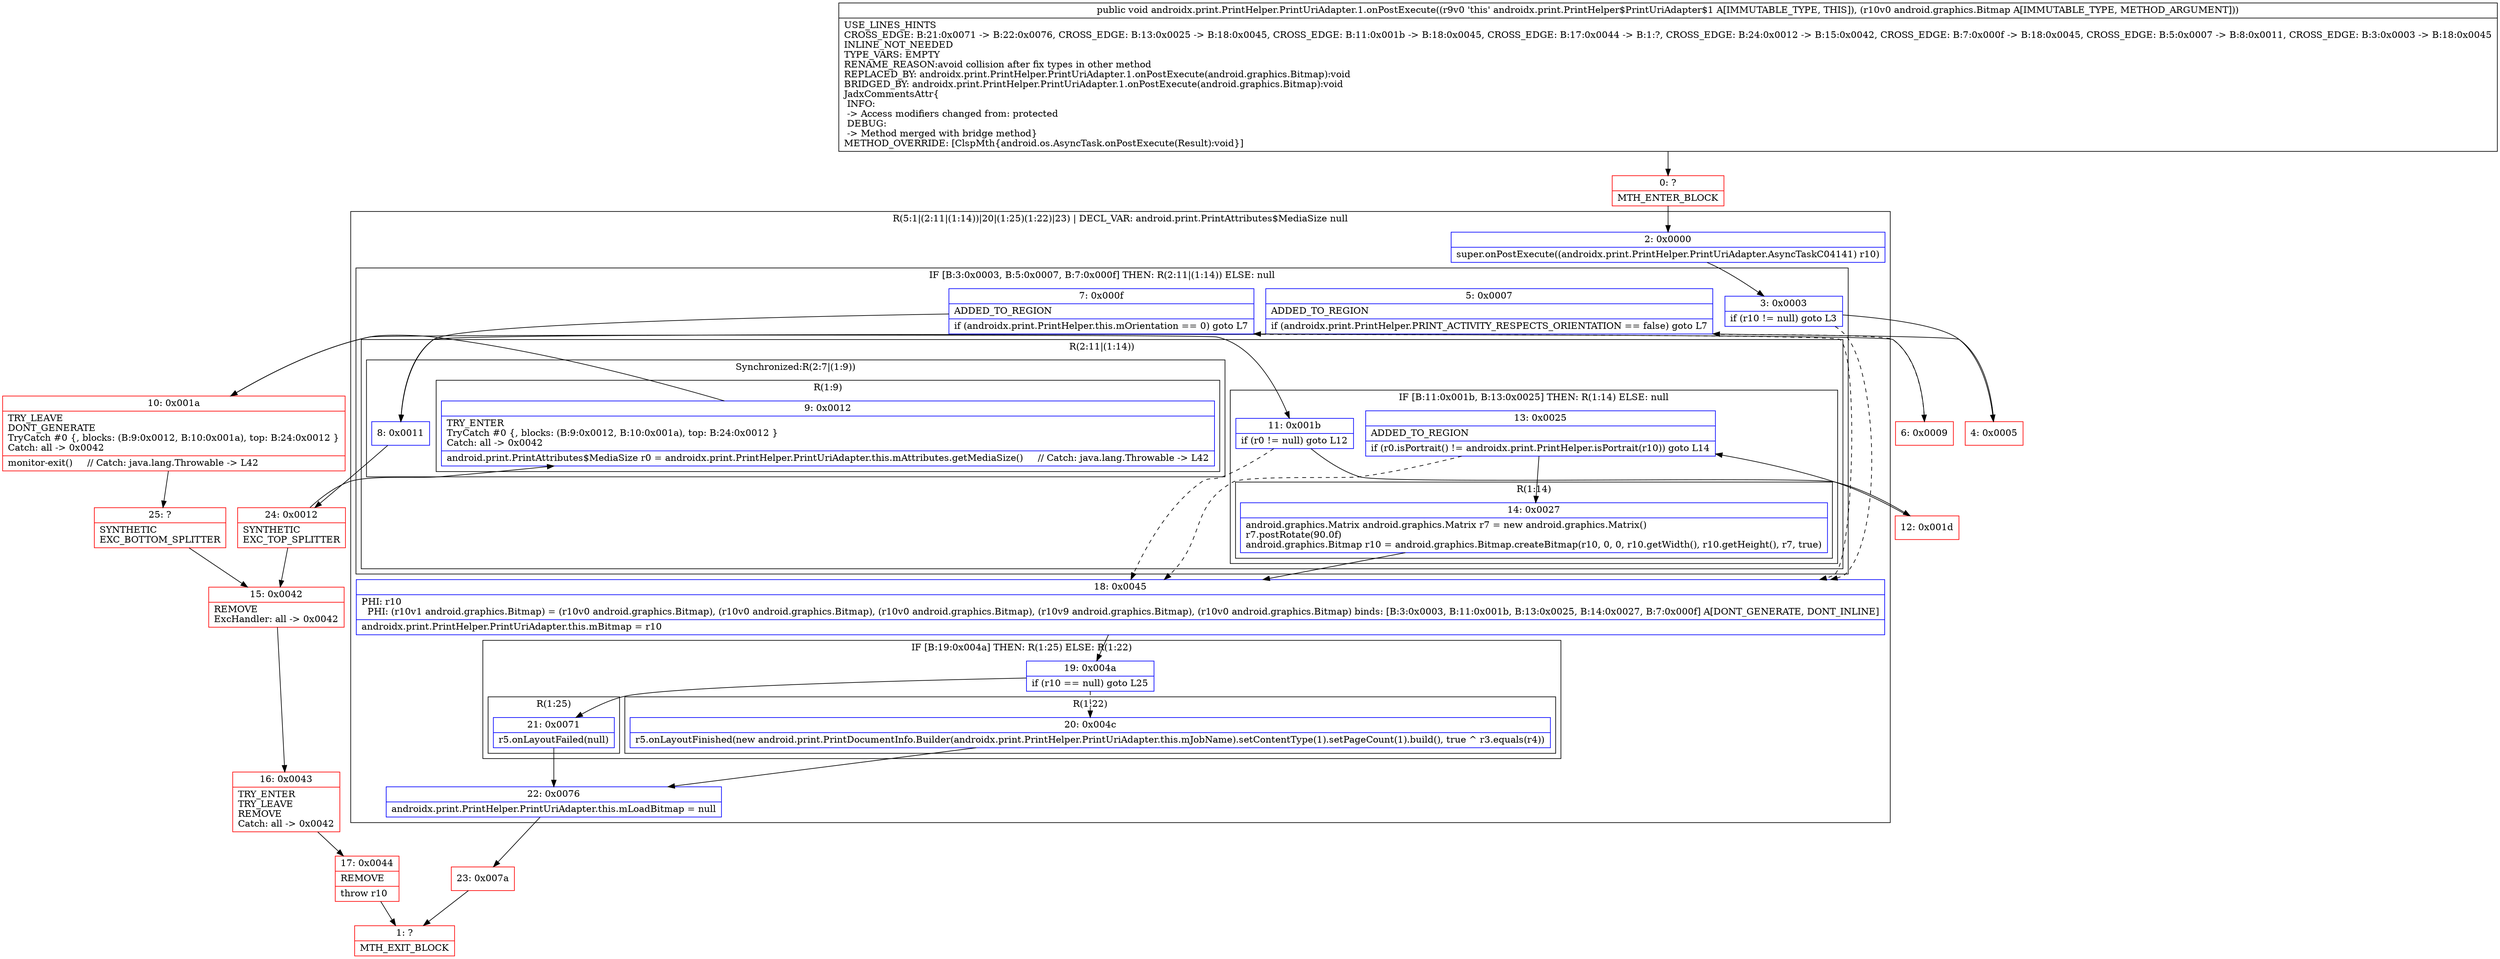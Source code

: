 digraph "CFG forandroidx.print.PrintHelper.PrintUriAdapter.1.onPostExecute(Landroid\/graphics\/Bitmap;)V" {
subgraph cluster_Region_1018507724 {
label = "R(5:1|(2:11|(1:14))|20|(1:25)(1:22)|23) | DECL_VAR: android.print.PrintAttributes$MediaSize null\l";
node [shape=record,color=blue];
Node_2 [shape=record,label="{2\:\ 0x0000|super.onPostExecute((androidx.print.PrintHelper.PrintUriAdapter.AsyncTaskC04141) r10)\l}"];
subgraph cluster_IfRegion_1342553906 {
label = "IF [B:3:0x0003, B:5:0x0007, B:7:0x000f] THEN: R(2:11|(1:14)) ELSE: null";
node [shape=record,color=blue];
Node_3 [shape=record,label="{3\:\ 0x0003|if (r10 != null) goto L3\l}"];
Node_5 [shape=record,label="{5\:\ 0x0007|ADDED_TO_REGION\l|if (androidx.print.PrintHelper.PRINT_ACTIVITY_RESPECTS_ORIENTATION == false) goto L7\l}"];
Node_7 [shape=record,label="{7\:\ 0x000f|ADDED_TO_REGION\l|if (androidx.print.PrintHelper.this.mOrientation == 0) goto L7\l}"];
subgraph cluster_Region_2093071885 {
label = "R(2:11|(1:14))";
node [shape=record,color=blue];
subgraph cluster_SynchronizedRegion_214771926 {
label = "Synchronized:R(2:7|(1:9))";
node [shape=record,color=blue];
Node_8 [shape=record,label="{8\:\ 0x0011}"];
subgraph cluster_Region_29123516 {
label = "R(1:9)";
node [shape=record,color=blue];
Node_9 [shape=record,label="{9\:\ 0x0012|TRY_ENTER\lTryCatch #0 \{, blocks: (B:9:0x0012, B:10:0x001a), top: B:24:0x0012 \}\lCatch: all \-\> 0x0042\l|android.print.PrintAttributes$MediaSize r0 = androidx.print.PrintHelper.PrintUriAdapter.this.mAttributes.getMediaSize()     \/\/ Catch: java.lang.Throwable \-\> L42\l}"];
}
}
subgraph cluster_IfRegion_1924538426 {
label = "IF [B:11:0x001b, B:13:0x0025] THEN: R(1:14) ELSE: null";
node [shape=record,color=blue];
Node_11 [shape=record,label="{11\:\ 0x001b|if (r0 != null) goto L12\l}"];
Node_13 [shape=record,label="{13\:\ 0x0025|ADDED_TO_REGION\l|if (r0.isPortrait() != androidx.print.PrintHelper.isPortrait(r10)) goto L14\l}"];
subgraph cluster_Region_680067699 {
label = "R(1:14)";
node [shape=record,color=blue];
Node_14 [shape=record,label="{14\:\ 0x0027|android.graphics.Matrix android.graphics.Matrix r7 = new android.graphics.Matrix()\lr7.postRotate(90.0f)\landroid.graphics.Bitmap r10 = android.graphics.Bitmap.createBitmap(r10, 0, 0, r10.getWidth(), r10.getHeight(), r7, true)\l}"];
}
}
}
}
Node_18 [shape=record,label="{18\:\ 0x0045|PHI: r10 \l  PHI: (r10v1 android.graphics.Bitmap) = (r10v0 android.graphics.Bitmap), (r10v0 android.graphics.Bitmap), (r10v0 android.graphics.Bitmap), (r10v9 android.graphics.Bitmap), (r10v0 android.graphics.Bitmap) binds: [B:3:0x0003, B:11:0x001b, B:13:0x0025, B:14:0x0027, B:7:0x000f] A[DONT_GENERATE, DONT_INLINE]\l|androidx.print.PrintHelper.PrintUriAdapter.this.mBitmap = r10\l}"];
subgraph cluster_IfRegion_425935826 {
label = "IF [B:19:0x004a] THEN: R(1:25) ELSE: R(1:22)";
node [shape=record,color=blue];
Node_19 [shape=record,label="{19\:\ 0x004a|if (r10 == null) goto L25\l}"];
subgraph cluster_Region_1692566499 {
label = "R(1:25)";
node [shape=record,color=blue];
Node_21 [shape=record,label="{21\:\ 0x0071|r5.onLayoutFailed(null)\l}"];
}
subgraph cluster_Region_354580644 {
label = "R(1:22)";
node [shape=record,color=blue];
Node_20 [shape=record,label="{20\:\ 0x004c|r5.onLayoutFinished(new android.print.PrintDocumentInfo.Builder(androidx.print.PrintHelper.PrintUriAdapter.this.mJobName).setContentType(1).setPageCount(1).build(), true ^ r3.equals(r4))\l}"];
}
}
Node_22 [shape=record,label="{22\:\ 0x0076|androidx.print.PrintHelper.PrintUriAdapter.this.mLoadBitmap = null\l}"];
}
Node_0 [shape=record,color=red,label="{0\:\ ?|MTH_ENTER_BLOCK\l}"];
Node_4 [shape=record,color=red,label="{4\:\ 0x0005}"];
Node_6 [shape=record,color=red,label="{6\:\ 0x0009}"];
Node_24 [shape=record,color=red,label="{24\:\ 0x0012|SYNTHETIC\lEXC_TOP_SPLITTER\l}"];
Node_10 [shape=record,color=red,label="{10\:\ 0x001a|TRY_LEAVE\lDONT_GENERATE\lTryCatch #0 \{, blocks: (B:9:0x0012, B:10:0x001a), top: B:24:0x0012 \}\lCatch: all \-\> 0x0042\l|monitor\-exit()     \/\/ Catch: java.lang.Throwable \-\> L42\l}"];
Node_12 [shape=record,color=red,label="{12\:\ 0x001d}"];
Node_25 [shape=record,color=red,label="{25\:\ ?|SYNTHETIC\lEXC_BOTTOM_SPLITTER\l}"];
Node_15 [shape=record,color=red,label="{15\:\ 0x0042|REMOVE\lExcHandler: all \-\> 0x0042\l}"];
Node_16 [shape=record,color=red,label="{16\:\ 0x0043|TRY_ENTER\lTRY_LEAVE\lREMOVE\lCatch: all \-\> 0x0042\l}"];
Node_17 [shape=record,color=red,label="{17\:\ 0x0044|REMOVE\l|throw r10\l}"];
Node_1 [shape=record,color=red,label="{1\:\ ?|MTH_EXIT_BLOCK\l}"];
Node_23 [shape=record,color=red,label="{23\:\ 0x007a}"];
MethodNode[shape=record,label="{public void androidx.print.PrintHelper.PrintUriAdapter.1.onPostExecute((r9v0 'this' androidx.print.PrintHelper$PrintUriAdapter$1 A[IMMUTABLE_TYPE, THIS]), (r10v0 android.graphics.Bitmap A[IMMUTABLE_TYPE, METHOD_ARGUMENT]))  | USE_LINES_HINTS\lCROSS_EDGE: B:21:0x0071 \-\> B:22:0x0076, CROSS_EDGE: B:13:0x0025 \-\> B:18:0x0045, CROSS_EDGE: B:11:0x001b \-\> B:18:0x0045, CROSS_EDGE: B:17:0x0044 \-\> B:1:?, CROSS_EDGE: B:24:0x0012 \-\> B:15:0x0042, CROSS_EDGE: B:7:0x000f \-\> B:18:0x0045, CROSS_EDGE: B:5:0x0007 \-\> B:8:0x0011, CROSS_EDGE: B:3:0x0003 \-\> B:18:0x0045\lINLINE_NOT_NEEDED\lTYPE_VARS: EMPTY\lRENAME_REASON:avoid collision after fix types in other method\lREPLACED_BY: androidx.print.PrintHelper.PrintUriAdapter.1.onPostExecute(android.graphics.Bitmap):void\lBRIDGED_BY: androidx.print.PrintHelper.PrintUriAdapter.1.onPostExecute(android.graphics.Bitmap):void\lJadxCommentsAttr\{\l INFO: \l \-\> Access modifiers changed from: protected\l DEBUG: \l \-\> Method merged with bridge method\}\lMETHOD_OVERRIDE: [ClspMth\{android.os.AsyncTask.onPostExecute(Result):void\}]\l}"];
MethodNode -> Node_0;Node_2 -> Node_3;
Node_3 -> Node_4;
Node_3 -> Node_18[style=dashed];
Node_5 -> Node_6[style=dashed];
Node_5 -> Node_8;
Node_7 -> Node_8;
Node_7 -> Node_18[style=dashed];
Node_8 -> Node_24;
Node_9 -> Node_10;
Node_11 -> Node_12;
Node_11 -> Node_18[style=dashed];
Node_13 -> Node_14;
Node_13 -> Node_18[style=dashed];
Node_14 -> Node_18;
Node_18 -> Node_19;
Node_19 -> Node_20[style=dashed];
Node_19 -> Node_21;
Node_21 -> Node_22;
Node_20 -> Node_22;
Node_22 -> Node_23;
Node_0 -> Node_2;
Node_4 -> Node_5;
Node_6 -> Node_7;
Node_24 -> Node_9;
Node_24 -> Node_15;
Node_10 -> Node_11;
Node_10 -> Node_25;
Node_12 -> Node_13;
Node_25 -> Node_15;
Node_15 -> Node_16;
Node_16 -> Node_17;
Node_17 -> Node_1;
Node_23 -> Node_1;
}

